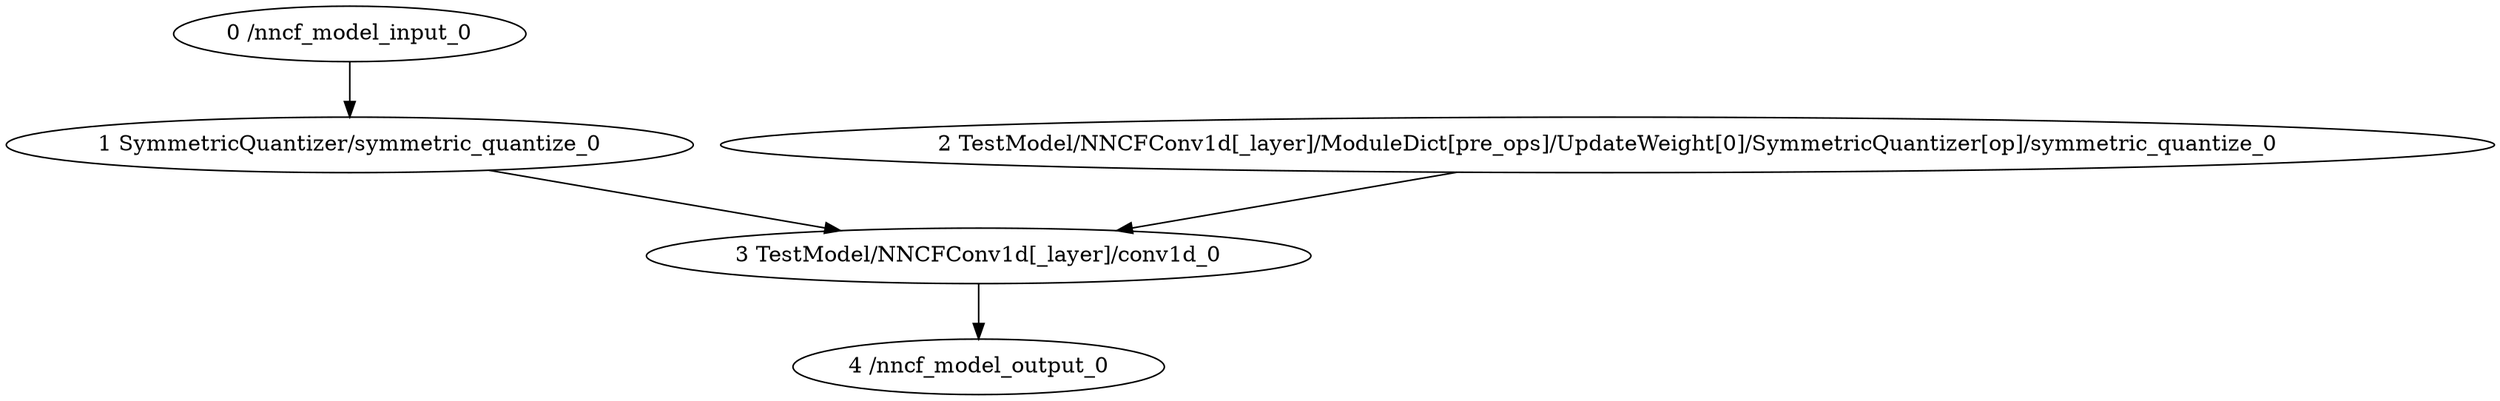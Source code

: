 strict digraph  {
"0 /nncf_model_input_0" [id=0, type=nncf_model_input];
"1 SymmetricQuantizer/symmetric_quantize_0" [id=1, type=symmetric_quantize];
"2 TestModel/NNCFConv1d[_layer]/ModuleDict[pre_ops]/UpdateWeight[0]/SymmetricQuantizer[op]/symmetric_quantize_0" [id=2, type=symmetric_quantize];
"3 TestModel/NNCFConv1d[_layer]/conv1d_0" [id=3, type=conv1d];
"4 /nncf_model_output_0" [id=4, type=nncf_model_output];
"0 /nncf_model_input_0" -> "1 SymmetricQuantizer/symmetric_quantize_0";
"1 SymmetricQuantizer/symmetric_quantize_0" -> "3 TestModel/NNCFConv1d[_layer]/conv1d_0";
"2 TestModel/NNCFConv1d[_layer]/ModuleDict[pre_ops]/UpdateWeight[0]/SymmetricQuantizer[op]/symmetric_quantize_0" -> "3 TestModel/NNCFConv1d[_layer]/conv1d_0";
"3 TestModel/NNCFConv1d[_layer]/conv1d_0" -> "4 /nncf_model_output_0";
}
